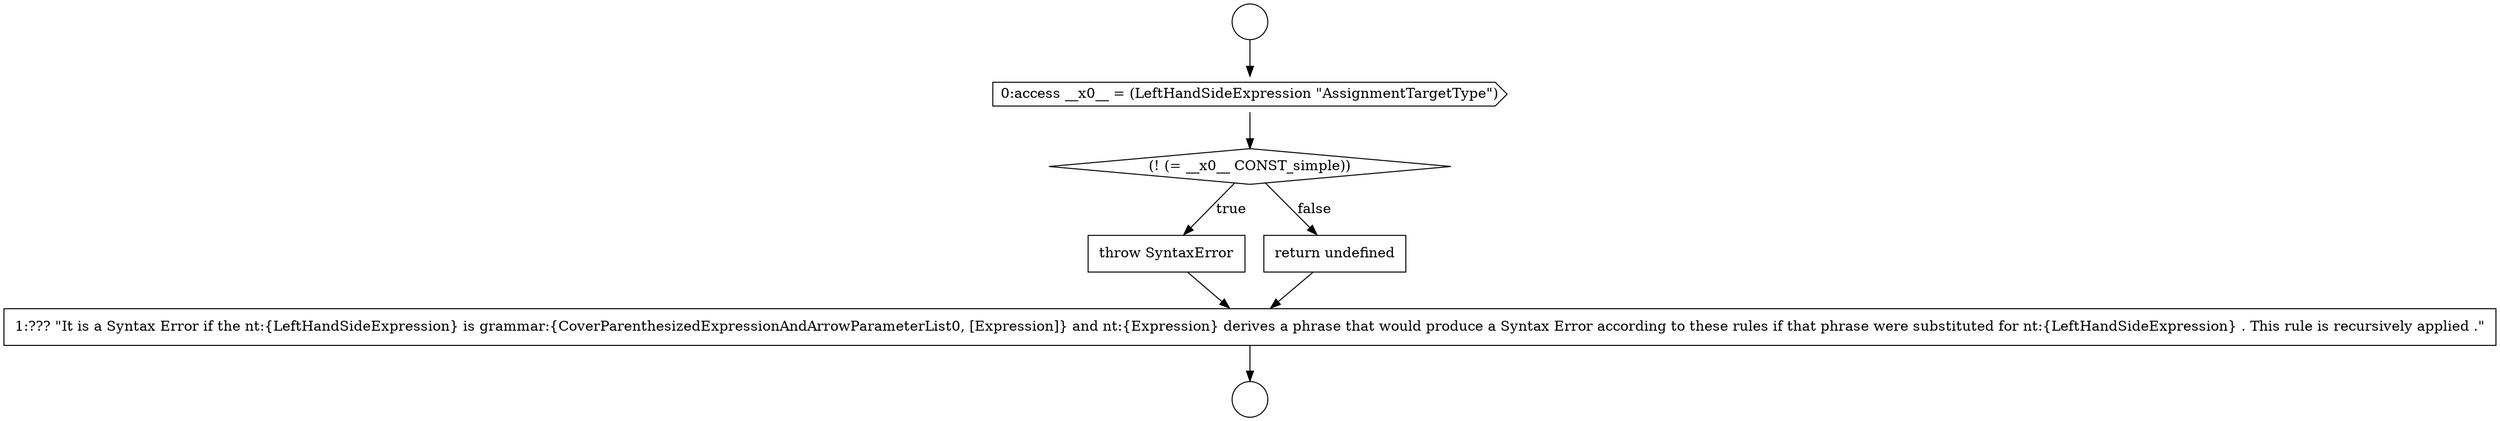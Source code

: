 digraph {
  node18824 [shape=diamond, label=<<font color="black">(! (= __x0__ CONST_simple))</font>> color="black" fillcolor="white" style=filled]
  node18825 [shape=none, margin=0, label=<<font color="black">
    <table border="0" cellborder="1" cellspacing="0" cellpadding="10">
      <tr><td align="left">throw SyntaxError</td></tr>
    </table>
  </font>> color="black" fillcolor="white" style=filled]
  node18821 [shape=circle label=" " color="black" fillcolor="white" style=filled]
  node18822 [shape=circle label=" " color="black" fillcolor="white" style=filled]
  node18827 [shape=none, margin=0, label=<<font color="black">
    <table border="0" cellborder="1" cellspacing="0" cellpadding="10">
      <tr><td align="left">1:??? &quot;It is a Syntax Error if the nt:{LeftHandSideExpression} is grammar:{CoverParenthesizedExpressionAndArrowParameterList0, [Expression]} and nt:{Expression} derives a phrase that would produce a Syntax Error according to these rules if that phrase were substituted for nt:{LeftHandSideExpression} . This rule is recursively applied .&quot;</td></tr>
    </table>
  </font>> color="black" fillcolor="white" style=filled]
  node18823 [shape=cds, label=<<font color="black">0:access __x0__ = (LeftHandSideExpression &quot;AssignmentTargetType&quot;)</font>> color="black" fillcolor="white" style=filled]
  node18826 [shape=none, margin=0, label=<<font color="black">
    <table border="0" cellborder="1" cellspacing="0" cellpadding="10">
      <tr><td align="left">return undefined</td></tr>
    </table>
  </font>> color="black" fillcolor="white" style=filled]
  node18827 -> node18822 [ color="black"]
  node18825 -> node18827 [ color="black"]
  node18824 -> node18825 [label=<<font color="black">true</font>> color="black"]
  node18824 -> node18826 [label=<<font color="black">false</font>> color="black"]
  node18821 -> node18823 [ color="black"]
  node18823 -> node18824 [ color="black"]
  node18826 -> node18827 [ color="black"]
}
